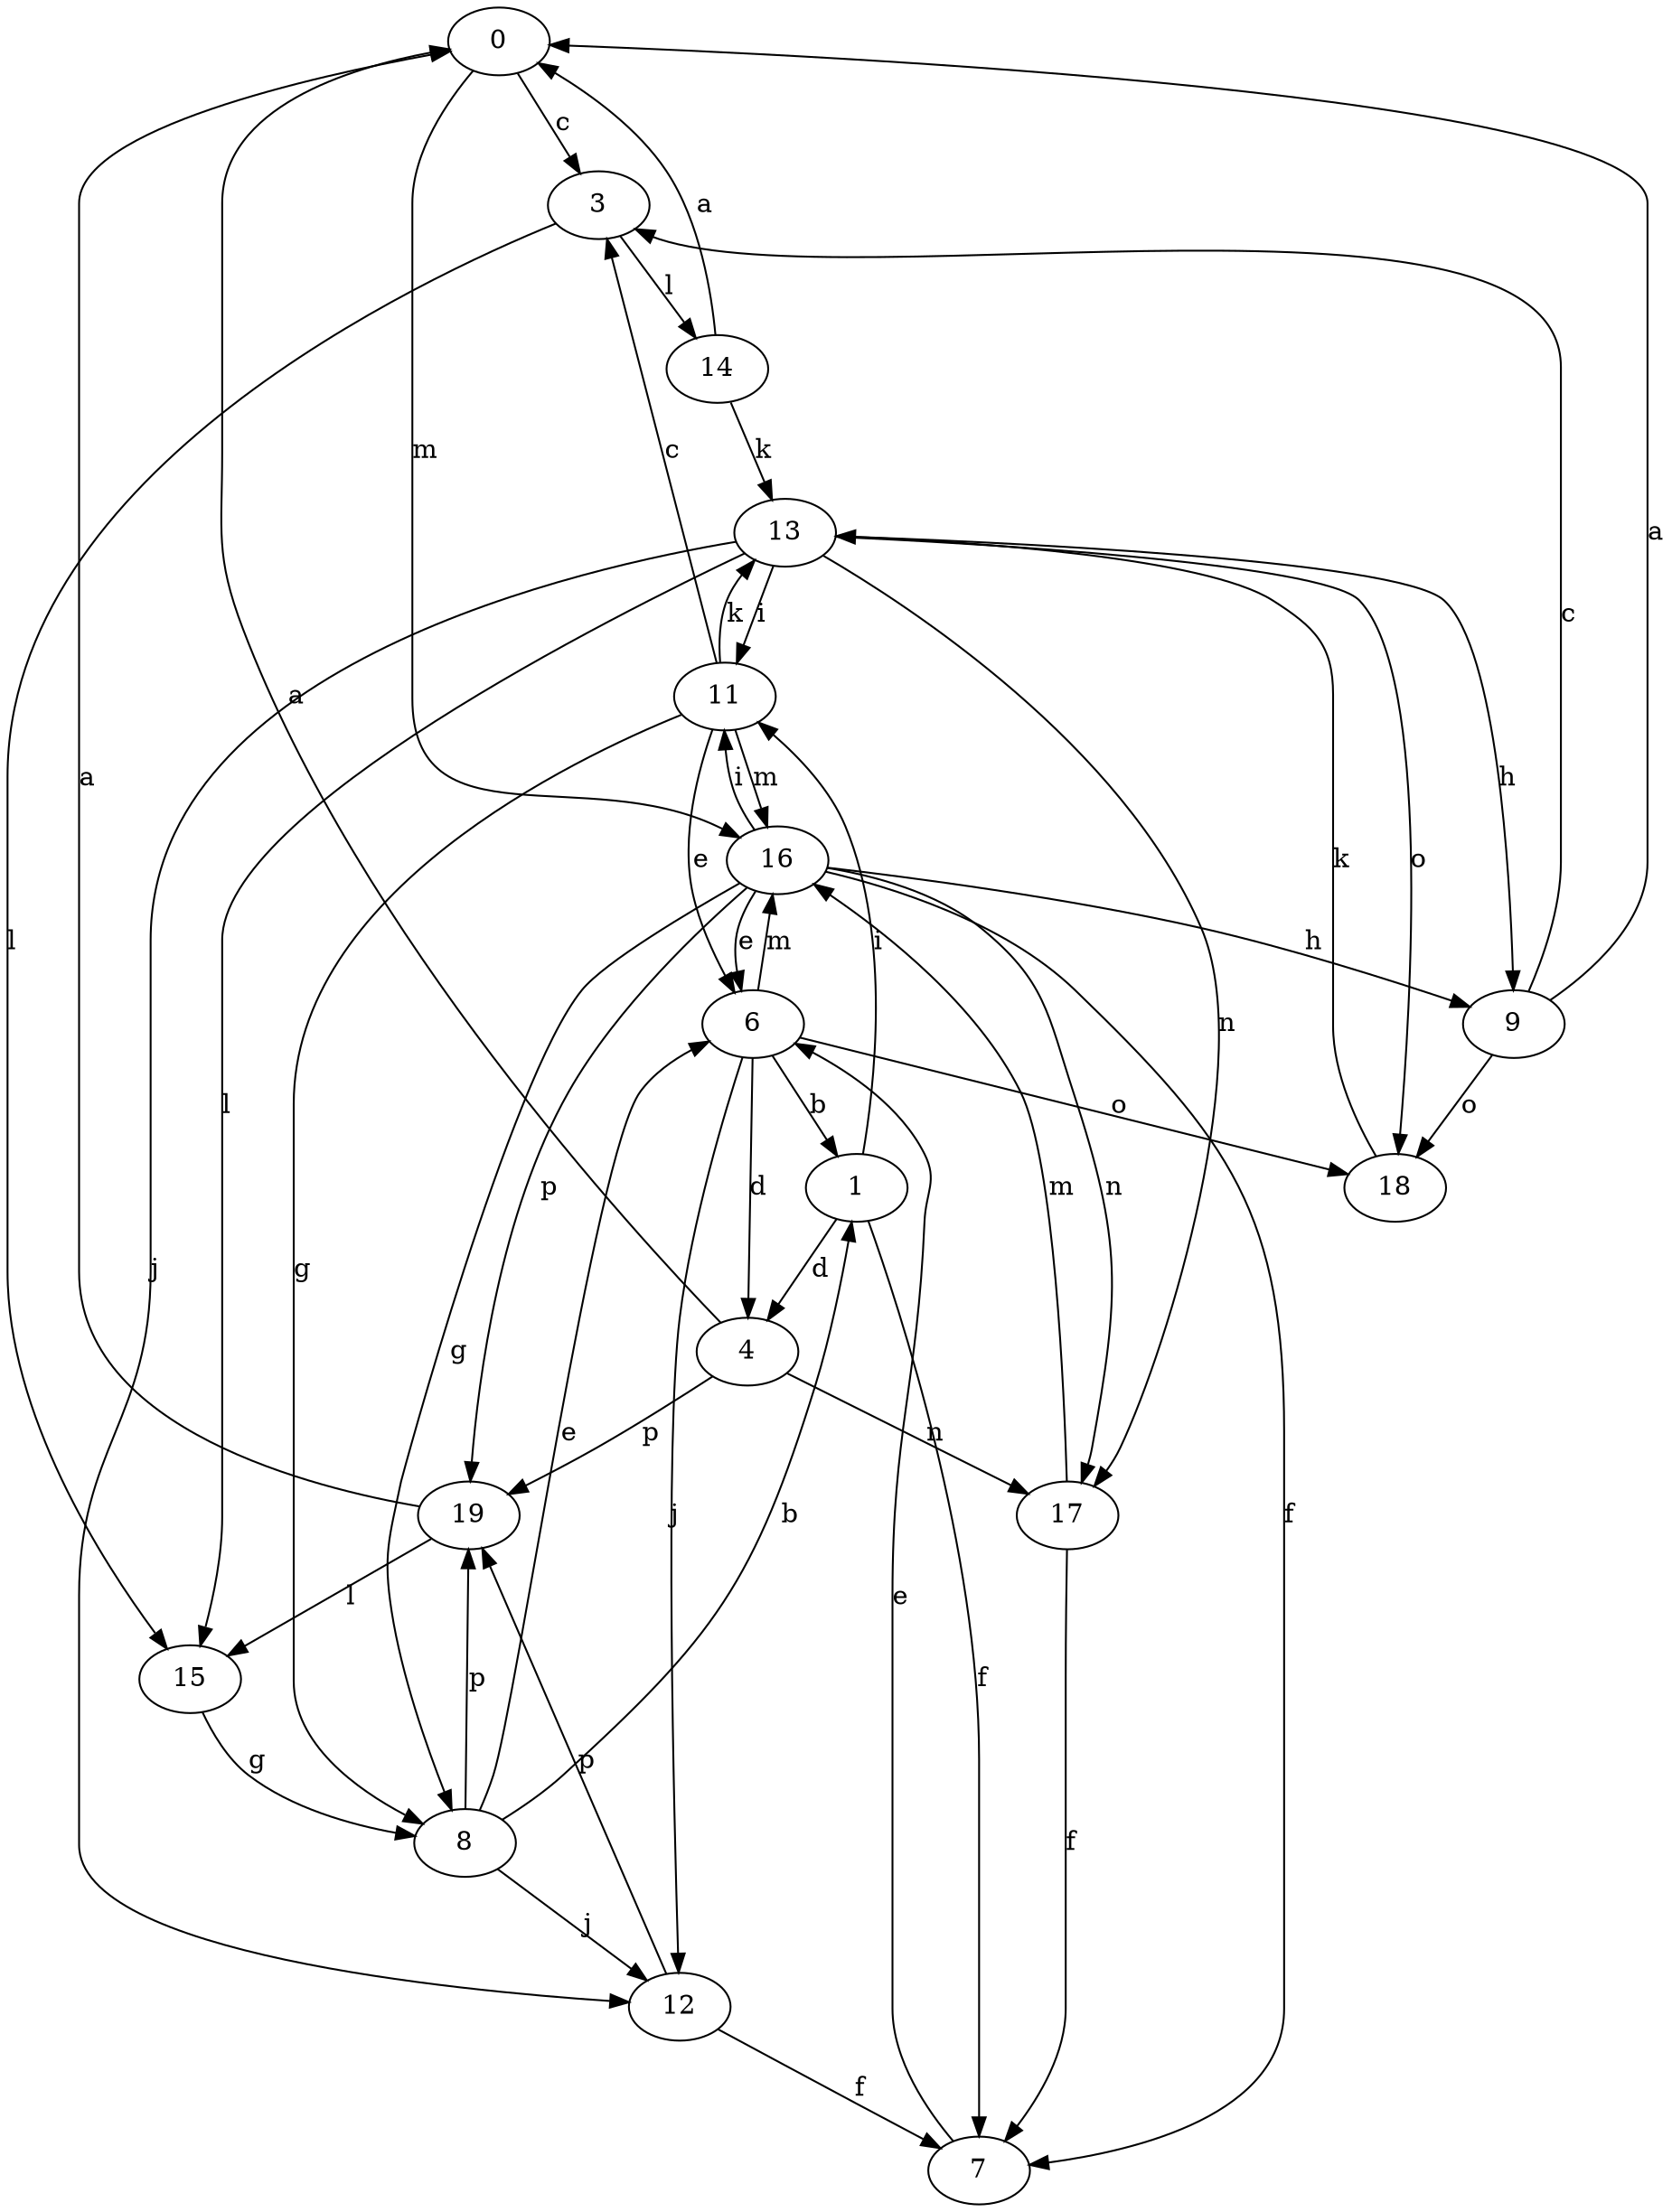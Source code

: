 strict digraph  {
0;
1;
3;
4;
6;
7;
8;
9;
11;
12;
13;
14;
15;
16;
17;
18;
19;
0 -> 3  [label=c];
0 -> 16  [label=m];
1 -> 4  [label=d];
1 -> 7  [label=f];
1 -> 11  [label=i];
3 -> 14  [label=l];
3 -> 15  [label=l];
4 -> 0  [label=a];
4 -> 17  [label=n];
4 -> 19  [label=p];
6 -> 1  [label=b];
6 -> 4  [label=d];
6 -> 12  [label=j];
6 -> 16  [label=m];
6 -> 18  [label=o];
7 -> 6  [label=e];
8 -> 1  [label=b];
8 -> 6  [label=e];
8 -> 12  [label=j];
8 -> 19  [label=p];
9 -> 0  [label=a];
9 -> 3  [label=c];
9 -> 18  [label=o];
11 -> 3  [label=c];
11 -> 6  [label=e];
11 -> 8  [label=g];
11 -> 13  [label=k];
11 -> 16  [label=m];
12 -> 7  [label=f];
12 -> 19  [label=p];
13 -> 9  [label=h];
13 -> 11  [label=i];
13 -> 12  [label=j];
13 -> 15  [label=l];
13 -> 17  [label=n];
13 -> 18  [label=o];
14 -> 0  [label=a];
14 -> 13  [label=k];
15 -> 8  [label=g];
16 -> 6  [label=e];
16 -> 7  [label=f];
16 -> 8  [label=g];
16 -> 9  [label=h];
16 -> 11  [label=i];
16 -> 17  [label=n];
16 -> 19  [label=p];
17 -> 7  [label=f];
17 -> 16  [label=m];
18 -> 13  [label=k];
19 -> 0  [label=a];
19 -> 15  [label=l];
}
